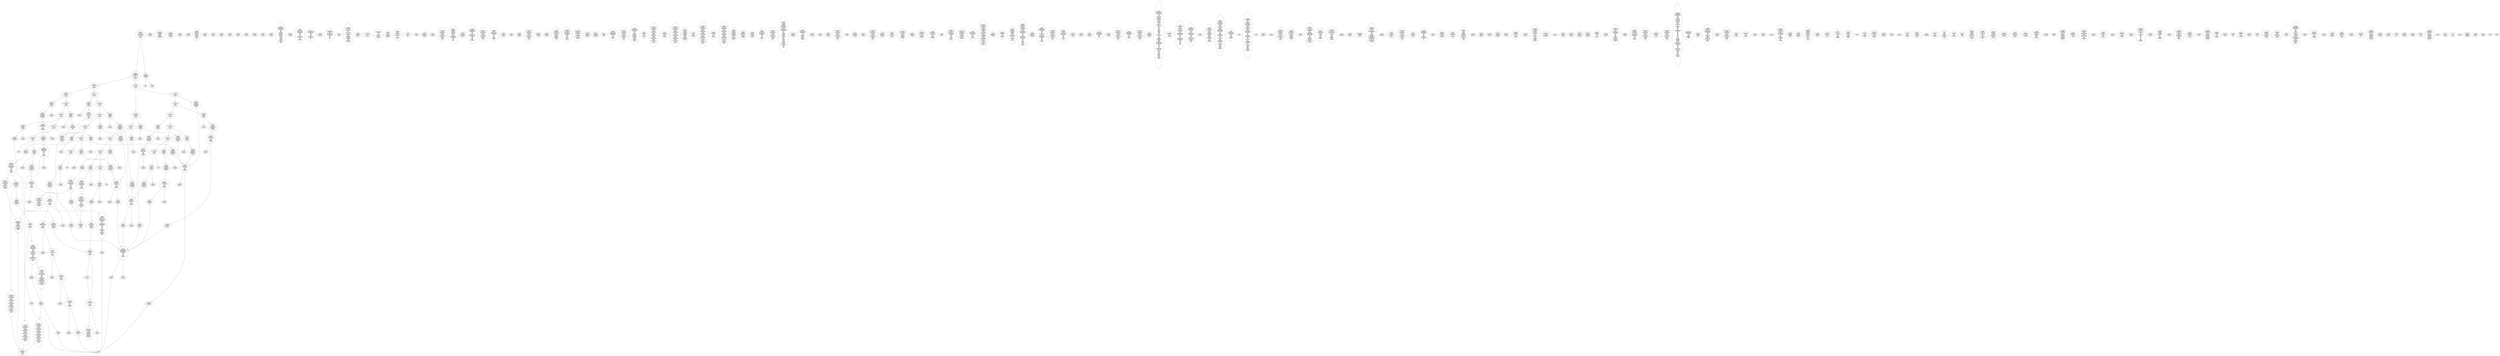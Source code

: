 /* Generated by GvGen v.1.0 (https://www.github.com/stricaud/gvgen) */

digraph G {
compound=true;
   node1 [label="[anywhere]"];
   node2 [label="# 0x0
PUSHX Data
PUSHX Data
MSTORE
PUSHX LogicData
CALLDATASIZE
LT
PUSHX Data
JUMPI
"];
   node3 [label="# 0xd
PUSHX Data
CALLDATALOAD
PUSHX BitData
SHR
PUSHX LogicData
GT
PUSHX Data
JUMPI
"];
   node4 [label="# 0x1e
PUSHX LogicData
GT
PUSHX Data
JUMPI
"];
   node5 [label="# 0x29
PUSHX LogicData
EQ
PUSHX Data
JUMPI
"];
   node6 [label="# 0x34
PUSHX LogicData
EQ
PUSHX Data
JUMPI
"];
   node7 [label="# 0x3f
PUSHX LogicData
EQ
PUSHX Data
JUMPI
"];
   node8 [label="# 0x4a
PUSHX LogicData
EQ
PUSHX Data
JUMPI
"];
   node9 [label="# 0x55
PUSHX LogicData
EQ
PUSHX Data
JUMPI
"];
   node10 [label="# 0x60
PUSHX LogicData
EQ
PUSHX Data
JUMPI
"];
   node11 [label="# 0x6b
STOP
"];
   node12 [label="# 0x6c
JUMPDEST
PUSHX LogicData
EQ
PUSHX Data
JUMPI
"];
   node13 [label="# 0x78
PUSHX LogicData
EQ
PUSHX Data
JUMPI
"];
   node14 [label="# 0x83
PUSHX LogicData
EQ
PUSHX Data
JUMPI
"];
   node15 [label="# 0x8e
PUSHX LogicData
EQ
PUSHX Data
JUMPI
"];
   node16 [label="# 0x99
PUSHX LogicData
EQ
PUSHX Data
JUMPI
"];
   node17 [label="# 0xa4
STOP
"];
   node18 [label="# 0xa5
JUMPDEST
PUSHX LogicData
GT
PUSHX Data
JUMPI
"];
   node19 [label="# 0xb1
PUSHX LogicData
EQ
PUSHX Data
JUMPI
"];
   node20 [label="# 0xbc
PUSHX LogicData
EQ
PUSHX Data
JUMPI
"];
   node21 [label="# 0xc7
PUSHX LogicData
EQ
PUSHX Data
JUMPI
"];
   node22 [label="# 0xd2
PUSHX LogicData
EQ
PUSHX Data
JUMPI
"];
   node23 [label="# 0xdd
PUSHX LogicData
EQ
PUSHX Data
JUMPI
"];
   node24 [label="# 0xe8
PUSHX LogicData
EQ
PUSHX Data
JUMPI
"];
   node25 [label="# 0xf3
STOP
"];
   node26 [label="# 0xf4
JUMPDEST
PUSHX LogicData
EQ
PUSHX Data
JUMPI
"];
   node27 [label="# 0x100
PUSHX LogicData
EQ
PUSHX Data
JUMPI
"];
   node28 [label="# 0x10b
PUSHX LogicData
EQ
PUSHX Data
JUMPI
"];
   node29 [label="# 0x116
PUSHX LogicData
EQ
PUSHX Data
JUMPI
"];
   node30 [label="# 0x121
PUSHX LogicData
EQ
PUSHX Data
JUMPI
"];
   node31 [label="# 0x12c
STOP
"];
   node32 [label="# 0x12d
JUMPDEST
CALLDATASIZE
PUSHX Data
JUMPI
"];
   node33 [label="# 0x133
STOP
"];
   node34 [label="# 0x134
JUMPDEST
STOP
"];
   node35 [label="# 0x136
JUMPDEST
CALLVALUE
ISZERO
PUSHX Data
JUMPI
"];
   node36 [label="# 0x13e
PUSHX Data
REVERT
"];
   node37 [label="# 0x142
JUMPDEST
PUSHX Data
PUSHX Data
CALLDATASIZE
PUSHX Data
PUSHX Data
JUMP
"];
   node38 [label="# 0x151
JUMPDEST
PUSHX Data
JUMP
"];
   node39 [label="# 0x156
JUMPDEST
PUSHX MemData
MLOAD
ISZERO
ISZERO
MSTORE
PUSHX ArithData
ADD
"];
   node40 [label="# 0x162
JUMPDEST
PUSHX MemData
MLOAD
SUB
RETURN
"];
   node41 [label="# 0x16b
JUMPDEST
CALLVALUE
ISZERO
PUSHX Data
JUMPI
"];
   node42 [label="# 0x173
PUSHX Data
REVERT
"];
   node43 [label="# 0x177
JUMPDEST
PUSHX Data
PUSHX StorData
SLOAD
JUMP
"];
   node44 [label="# 0x181
JUMPDEST
PUSHX MemData
MLOAD
MSTORE
PUSHX ArithData
ADD
PUSHX Data
JUMP
"];
   node45 [label="# 0x18f
JUMPDEST
CALLVALUE
ISZERO
PUSHX Data
JUMPI
"];
   node46 [label="# 0x197
PUSHX Data
REVERT
"];
   node47 [label="# 0x19b
JUMPDEST
PUSHX Data
PUSHX Data
JUMP
"];
   node48 [label="# 0x1a4
JUMPDEST
PUSHX MemData
MLOAD
PUSHX Data
PUSHX Data
JUMP
"];
   node49 [label="# 0x1b1
JUMPDEST
CALLVALUE
ISZERO
PUSHX Data
JUMPI
"];
   node50 [label="# 0x1b9
PUSHX Data
REVERT
"];
   node51 [label="# 0x1bd
JUMPDEST
PUSHX Data
PUSHX Data
CALLDATASIZE
PUSHX Data
PUSHX Data
JUMP
"];
   node52 [label="# 0x1cc
JUMPDEST
PUSHX Data
JUMP
"];
   node53 [label="# 0x1d1
JUMPDEST
PUSHX MemData
MLOAD
PUSHX ArithData
PUSHX BitData
PUSHX BitData
SHL
SUB
AND
MSTORE
PUSHX ArithData
ADD
PUSHX Data
JUMP
"];
   node54 [label="# 0x1e9
JUMPDEST
CALLVALUE
ISZERO
PUSHX Data
JUMPI
"];
   node55 [label="# 0x1f1
PUSHX Data
REVERT
"];
   node56 [label="# 0x1f5
JUMPDEST
PUSHX Data
PUSHX Data
CALLDATASIZE
PUSHX Data
PUSHX Data
JUMP
"];
   node57 [label="# 0x204
JUMPDEST
PUSHX Data
JUMP
"];
   node58 [label="# 0x209
JUMPDEST
CALLVALUE
ISZERO
PUSHX Data
JUMPI
"];
   node59 [label="# 0x211
PUSHX Data
REVERT
"];
   node60 [label="# 0x215
JUMPDEST
PUSHX StorData
SLOAD
PUSHX StorData
SLOAD
SUB
PUSHX Data
JUMP
"];
   node61 [label="# 0x222
JUMPDEST
CALLVALUE
ISZERO
PUSHX Data
JUMPI
"];
   node62 [label="# 0x22a
PUSHX Data
REVERT
"];
   node63 [label="# 0x22e
JUMPDEST
PUSHX Data
PUSHX Data
CALLDATASIZE
PUSHX Data
PUSHX Data
JUMP
"];
   node64 [label="# 0x23d
JUMPDEST
PUSHX Data
PUSHX Data
MSTORE
PUSHX Data
MSTORE
PUSHX Data
SHA3
SLOAD
JUMP
"];
   node65 [label="# 0x24f
JUMPDEST
CALLVALUE
ISZERO
PUSHX Data
JUMPI
"];
   node66 [label="# 0x257
PUSHX Data
REVERT
"];
   node67 [label="# 0x25b
JUMPDEST
PUSHX Data
PUSHX Data
CALLDATASIZE
PUSHX Data
PUSHX Data
JUMP
"];
   node68 [label="# 0x26a
JUMPDEST
PUSHX Data
JUMP
"];
   node69 [label="# 0x26f
JUMPDEST
CALLVALUE
ISZERO
PUSHX Data
JUMPI
"];
   node70 [label="# 0x277
PUSHX Data
REVERT
"];
   node71 [label="# 0x27b
JUMPDEST
PUSHX Data
PUSHX Data
JUMP
"];
   node72 [label="# 0x284
JUMPDEST
CALLVALUE
ISZERO
PUSHX Data
JUMPI
"];
   node73 [label="# 0x28c
PUSHX Data
REVERT
"];
   node74 [label="# 0x290
JUMPDEST
PUSHX Data
PUSHX Data
CALLDATASIZE
PUSHX Data
PUSHX Data
JUMP
"];
   node75 [label="# 0x29f
JUMPDEST
PUSHX Data
JUMP
"];
   node76 [label="# 0x2a4
JUMPDEST
CALLVALUE
ISZERO
PUSHX Data
JUMPI
"];
   node77 [label="# 0x2ac
PUSHX Data
REVERT
"];
   node78 [label="# 0x2b0
JUMPDEST
PUSHX Data
PUSHX Data
CALLDATASIZE
PUSHX Data
PUSHX Data
JUMP
"];
   node79 [label="# 0x2bf
JUMPDEST
PUSHX Data
JUMP
"];
   node80 [label="# 0x2c4
JUMPDEST
CALLVALUE
ISZERO
PUSHX Data
JUMPI
"];
   node81 [label="# 0x2cc
PUSHX Data
REVERT
"];
   node82 [label="# 0x2d0
JUMPDEST
PUSHX Data
PUSHX Data
CALLDATASIZE
PUSHX Data
PUSHX Data
JUMP
"];
   node83 [label="# 0x2df
JUMPDEST
PUSHX Data
JUMP
"];
   node84 [label="# 0x2e4
JUMPDEST
CALLVALUE
ISZERO
PUSHX Data
JUMPI
"];
   node85 [label="# 0x2ec
PUSHX Data
REVERT
"];
   node86 [label="# 0x2f0
JUMPDEST
PUSHX Data
PUSHX Data
CALLDATASIZE
PUSHX Data
PUSHX Data
JUMP
"];
   node87 [label="# 0x2ff
JUMPDEST
PUSHX Data
JUMP
"];
   node88 [label="# 0x304
JUMPDEST
CALLVALUE
ISZERO
PUSHX Data
JUMPI
"];
   node89 [label="# 0x30c
PUSHX Data
REVERT
"];
   node90 [label="# 0x310
JUMPDEST
PUSHX Data
PUSHX Data
JUMP
"];
   node91 [label="# 0x319
JUMPDEST
CALLVALUE
ISZERO
PUSHX Data
JUMPI
"];
   node92 [label="# 0x321
PUSHX Data
REVERT
"];
   node93 [label="# 0x325
JUMPDEST
PUSHX StorData
SLOAD
PUSHX ArithData
PUSHX BitData
PUSHX BitData
SHL
SUB
AND
PUSHX Data
JUMP
"];
   node94 [label="# 0x337
JUMPDEST
CALLVALUE
ISZERO
PUSHX Data
JUMPI
"];
   node95 [label="# 0x33f
PUSHX Data
REVERT
"];
   node96 [label="# 0x343
JUMPDEST
PUSHX Data
PUSHX Data
JUMP
"];
   node97 [label="# 0x34c
JUMPDEST
PUSHX Data
PUSHX Data
CALLDATASIZE
PUSHX Data
PUSHX Data
JUMP
"];
   node98 [label="# 0x35a
JUMPDEST
PUSHX Data
JUMP
"];
   node99 [label="# 0x35f
JUMPDEST
CALLVALUE
ISZERO
PUSHX Data
JUMPI
"];
   node100 [label="# 0x367
PUSHX Data
REVERT
"];
   node101 [label="# 0x36b
JUMPDEST
PUSHX Data
PUSHX Data
CALLDATASIZE
PUSHX Data
PUSHX Data
JUMP
"];
   node102 [label="# 0x37a
JUMPDEST
PUSHX Data
JUMP
"];
   node103 [label="# 0x37f
JUMPDEST
CALLVALUE
ISZERO
PUSHX Data
JUMPI
"];
   node104 [label="# 0x387
PUSHX Data
REVERT
"];
   node105 [label="# 0x38b
JUMPDEST
PUSHX Data
PUSHX Data
CALLDATASIZE
PUSHX Data
PUSHX Data
JUMP
"];
   node106 [label="# 0x39a
JUMPDEST
PUSHX Data
JUMP
"];
   node107 [label="# 0x39f
JUMPDEST
CALLVALUE
ISZERO
PUSHX Data
JUMPI
"];
   node108 [label="# 0x3a7
PUSHX Data
REVERT
"];
   node109 [label="# 0x3ab
JUMPDEST
PUSHX Data
PUSHX Data
CALLDATASIZE
PUSHX Data
PUSHX Data
JUMP
"];
   node110 [label="# 0x3ba
JUMPDEST
PUSHX Data
JUMP
"];
   node111 [label="# 0x3bf
JUMPDEST
CALLVALUE
ISZERO
PUSHX Data
JUMPI
"];
   node112 [label="# 0x3c7
PUSHX Data
REVERT
"];
   node113 [label="# 0x3cb
JUMPDEST
PUSHX Data
PUSHX Data
CALLDATASIZE
PUSHX Data
PUSHX Data
JUMP
"];
   node114 [label="# 0x3da
JUMPDEST
PUSHX ArithData
PUSHX BitData
PUSHX BitData
SHL
SUB
AND
PUSHX Data
MSTORE
PUSHX Data
PUSHX Data
MSTORE
PUSHX Data
SHA3
AND
MSTORE
MSTORE
SHA3
SLOAD
PUSHX BitData
AND
JUMP
"];
   node115 [label="# 0x408
JUMPDEST
CALLVALUE
ISZERO
PUSHX Data
JUMPI
"];
   node116 [label="# 0x410
PUSHX Data
REVERT
"];
   node117 [label="# 0x414
JUMPDEST
PUSHX Data
PUSHX Data
CALLDATASIZE
PUSHX Data
PUSHX Data
JUMP
"];
   node118 [label="# 0x423
JUMPDEST
PUSHX Data
JUMP
"];
   node119 [label="# 0x428
JUMPDEST
PUSHX Data
PUSHX ArithData
PUSHX BitData
PUSHX BitData
SHL
SUB
NOT
AND
PUSHX BitData
PUSHX BitData
SHL
EQ
PUSHX Data
JUMPI
"];
   node120 [label="# 0x444
PUSHX ArithData
PUSHX BitData
PUSHX BitData
SHL
SUB
NOT
AND
PUSHX BitData
PUSHX BitData
SHL
EQ
"];
   node121 [label="# 0x459
JUMPDEST
PUSHX Data
JUMPI
"];
   node122 [label="# 0x45f
PUSHX BitData
PUSHX BitData
SHL
PUSHX ArithData
PUSHX BitData
PUSHX BitData
SHL
SUB
NOT
AND
EQ
"];
   node123 [label="# 0x474
JUMPDEST
JUMP
"];
   node124 [label="# 0x47a
JUMPDEST
PUSHX Data
PUSHX StorData
SLOAD
PUSHX Data
PUSHX Data
JUMP
"];
   node125 [label="# 0x489
JUMPDEST
PUSHX ArithData
ADD
PUSHX ArithData
DIV
MUL
PUSHX ArithData
ADD
PUSHX MemData
MLOAD
ADD
PUSHX Data
MSTORE
MSTORE
PUSHX ArithData
ADD
SLOAD
PUSHX Data
PUSHX Data
JUMP
"];
   node126 [label="# 0x4b5
JUMPDEST
ISZERO
PUSHX Data
JUMPI
"];
   node127 [label="# 0x4bc
PUSHX LogicData
LT
PUSHX Data
JUMPI
"];
   node128 [label="# 0x4c4
PUSHX ArithData
SLOAD
DIV
MUL
MSTORE
PUSHX ArithData
ADD
PUSHX Data
JUMP
"];
   node129 [label="# 0x4d7
JUMPDEST
ADD
PUSHX Data
MSTORE
PUSHX Data
PUSHX Data
SHA3
"];
   node130 [label="# 0x4e5
JUMPDEST
SLOAD
MSTORE
PUSHX ArithData
ADD
PUSHX ArithData
ADD
GT
PUSHX Data
JUMPI
"];
   node131 [label="# 0x4f9
SUB
PUSHX BitData
AND
ADD
"];
   node132 [label="# 0x502
JUMPDEST
JUMP
"];
   node133 [label="# 0x50c
JUMPDEST
PUSHX Data
PUSHX Data
PUSHX Data
JUMP
"];
   node134 [label="# 0x517
JUMPDEST
PUSHX Data
JUMPI
"];
   node135 [label="# 0x51c
PUSHX MemData
MLOAD
PUSHX BitData
PUSHX BitData
SHL
MSTORE
PUSHX ArithData
ADD
PUSHX MemData
MLOAD
SUB
REVERT
"];
   node136 [label="# 0x534
JUMPDEST
PUSHX Data
MSTORE
PUSHX Data
PUSHX Data
MSTORE
PUSHX Data
SHA3
SLOAD
PUSHX ArithData
PUSHX BitData
PUSHX BitData
SHL
SUB
AND
JUMP
"];
   node137 [label="# 0x550
JUMPDEST
PUSHX Data
PUSHX Data
PUSHX Data
JUMP
"];
   node138 [label="# 0x55b
JUMPDEST
PUSHX ArithData
PUSHX BitData
PUSHX BitData
SHL
SUB
AND
PUSHX ArithData
PUSHX BitData
PUSHX BitData
SHL
SUB
AND
SUB
PUSHX Data
JUMPI
"];
   node139 [label="# 0x577
PUSHX MemData
MLOAD
PUSHX BitData
PUSHX BitData
SHL
MSTORE
PUSHX ArithData
ADD
PUSHX MemData
MLOAD
SUB
REVERT
"];
   node140 [label="# 0x58f
JUMPDEST
CALLER
PUSHX ArithData
PUSHX BitData
PUSHX BitData
SHL
SUB
AND
EQ
ISZERO
PUSHX Data
JUMPI
"];
   node141 [label="# 0x5a3
PUSHX Data
CALLER
PUSHX Data
JUMP
"];
   node142 [label="# 0x5ad
JUMPDEST
ISZERO
"];
   node143 [label="# 0x5af
JUMPDEST
ISZERO
PUSHX Data
JUMPI
"];
   node144 [label="# 0x5b5
PUSHX MemData
MLOAD
PUSHX BitData
PUSHX BitData
SHL
MSTORE
PUSHX ArithData
ADD
PUSHX MemData
MLOAD
SUB
REVERT
"];
   node145 [label="# 0x5cd
JUMPDEST
PUSHX Data
PUSHX Data
JUMP
"];
   node146 [label="# 0x5d8
JUMPDEST
JUMP
"];
   node147 [label="# 0x5dd
JUMPDEST
PUSHX Data
PUSHX Data
JUMP
"];
   node148 [label="# 0x5e8
JUMPDEST
PUSHX StorData
SLOAD
PUSHX ArithData
PUSHX BitData
PUSHX BitData
SHL
SUB
AND
CALLER
EQ
PUSHX Data
JUMPI
"];
   node149 [label="# 0x5fb
PUSHX MemData
MLOAD
PUSHX BitData
PUSHX BitData
SHL
MSTORE
PUSHX ArithData
ADD
PUSHX Data
PUSHX Data
JUMP
"];
   node150 [label="# 0x612
JUMPDEST
PUSHX MemData
MLOAD
SUB
REVERT
"];
   node151 [label="# 0x61b
JUMPDEST
PUSHX LogicData
SELFBALANCE
GT
PUSHX Data
JUMPI
"];
   node152 [label="# 0x624
PUSHX MemData
MLOAD
PUSHX BitData
PUSHX BitData
SHL
MSTORE
PUSHX Data
PUSHX ArithData
ADD
MSTORE
PUSHX Data
PUSHX ArithData
ADD
MSTORE
PUSHX BitData
PUSHX BitData
SHL
PUSHX ArithData
ADD
MSTORE
PUSHX ArithData
ADD
PUSHX Data
JUMP
"];
   node153 [label="# 0x664
JUMPDEST
PUSHX Data
CALLER
SELFBALANCE
PUSHX Data
JUMP
"];
   node154 [label="# 0x66e
JUMPDEST
JUMP
"];
   node155 [label="# 0x670
JUMPDEST
PUSHX Data
PUSHX MemData
MLOAD
PUSHX ArithData
ADD
PUSHX Data
MSTORE
PUSHX Data
MSTORE
PUSHX Data
JUMP
"];
   node156 [label="# 0x68b
JUMPDEST
PUSHX StorData
SLOAD
PUSHX ArithData
PUSHX BitData
PUSHX BitData
SHL
SUB
AND
CALLER
EQ
PUSHX Data
JUMPI
"];
   node157 [label="# 0x69e
PUSHX MemData
MLOAD
PUSHX BitData
PUSHX BitData
SHL
MSTORE
PUSHX ArithData
ADD
PUSHX Data
PUSHX Data
JUMP
"];
   node158 [label="# 0x6b5
JUMPDEST
PUSHX Data
PUSHX Data
PUSHX Data
JUMP
"];
   node159 [label="# 0x6c1
JUMPDEST
PUSHX Data
PUSHX Data
PUSHX Data
JUMP
"];
   node160 [label="# 0x6cc
JUMPDEST
MLOAD
JUMP
"];
   node161 [label="# 0x6d3
JUMPDEST
PUSHX Data
PUSHX ArithData
PUSHX BitData
PUSHX BitData
SHL
SUB
AND
PUSHX Data
JUMPI
"];
   node162 [label="# 0x6e4
PUSHX MemData
MLOAD
PUSHX BitData
PUSHX BitData
SHL
MSTORE
PUSHX ArithData
ADD
PUSHX MemData
MLOAD
SUB
REVERT
"];
   node163 [label="# 0x6fc
JUMPDEST
PUSHX ArithData
PUSHX BitData
PUSHX BitData
SHL
SUB
AND
PUSHX Data
MSTORE
PUSHX Data
PUSHX Data
MSTORE
PUSHX Data
SHA3
SLOAD
PUSHX BitData
AND
JUMP
"];
   node164 [label="# 0x722
JUMPDEST
PUSHX StorData
SLOAD
PUSHX ArithData
PUSHX BitData
PUSHX BitData
SHL
SUB
AND
CALLER
EQ
PUSHX Data
JUMPI
"];
   node165 [label="# 0x735
PUSHX MemData
MLOAD
PUSHX BitData
PUSHX BitData
SHL
MSTORE
PUSHX ArithData
ADD
PUSHX Data
PUSHX Data
JUMP
"];
   node166 [label="# 0x74c
JUMPDEST
PUSHX Data
PUSHX Data
PUSHX Data
JUMP
"];
   node167 [label="# 0x756
JUMPDEST
PUSHX Data
PUSHX StorData
SLOAD
PUSHX Data
PUSHX Data
JUMP
"];
   node168 [label="# 0x765
JUMPDEST
ORIGIN
CALLER
EQ
PUSHX Data
JUMPI
"];
   node169 [label="# 0x76d
PUSHX MemData
MLOAD
PUSHX BitData
PUSHX BitData
SHL
MSTORE
PUSHX Data
PUSHX ArithData
ADD
MSTORE
PUSHX Data
PUSHX ArithData
ADD
MSTORE
PUSHX Data
PUSHX ArithData
ADD
MSTORE
PUSHX ArithData
ADD
PUSHX Data
JUMP
"];
   node170 [label="# 0x7b4
JUMPDEST
PUSHX LogicData
GT
ISZERO
PUSHX Data
JUMPI
"];
   node171 [label="# 0x7be
PUSHX MemData
MLOAD
PUSHX BitData
PUSHX BitData
SHL
MSTORE
PUSHX Data
PUSHX ArithData
ADD
MSTORE
PUSHX Data
PUSHX ArithData
ADD
MSTORE
PUSHX Data
PUSHX ArithData
ADD
MSTORE
PUSHX ArithData
ADD
PUSHX Data
JUMP
"];
   node172 [label="# 0x805
JUMPDEST
CALLER
PUSHX Data
MSTORE
PUSHX Data
PUSHX Data
MSTORE
PUSHX Data
SHA3
SLOAD
PUSHX Data
PUSHX Data
PUSHX Data
JUMP
"];
   node173 [label="# 0x823
JUMPDEST
GT
ISZERO
PUSHX Data
JUMPI
"];
   node174 [label="# 0x82a
PUSHX MemData
MLOAD
PUSHX BitData
PUSHX BitData
SHL
MSTORE
PUSHX Data
PUSHX ArithData
ADD
MSTORE
PUSHX Data
PUSHX ArithData
ADD
MSTORE
PUSHX BitData
PUSHX BitData
SHL
PUSHX ArithData
ADD
MSTORE
PUSHX ArithData
ADD
PUSHX Data
JUMP
"];
   node175 [label="# 0x86a
JUMPDEST
PUSHX StorData
SLOAD
GT
ISZERO
PUSHX Data
JUMPI
"];
   node176 [label="# 0x875
PUSHX MemData
MLOAD
PUSHX BitData
PUSHX BitData
SHL
MSTORE
PUSHX Data
PUSHX ArithData
ADD
MSTORE
PUSHX Data
PUSHX ArithData
ADD
MSTORE
PUSHX BitData
PUSHX BitData
SHL
PUSHX ArithData
ADD
MSTORE
PUSHX ArithData
ADD
PUSHX Data
JUMP
"];
   node177 [label="# 0x8b5
JUMPDEST
CALLER
PUSHX Data
MSTORE
PUSHX Data
PUSHX Data
MSTORE
PUSHX Data
SHA3
SLOAD
PUSHX Data
PUSHX Data
JUMP
"];
   node178 [label="# 0x8d4
JUMPDEST
SSTORE
PUSHX StorData
PUSHX Data
SLOAD
PUSHX Data
PUSHX Data
JUMP
"];
   node179 [label="# 0x8ed
JUMPDEST
SSTORE
PUSHX Data
CALLER
PUSHX Data
JUMP
"];
   node180 [label="# 0x8fd
JUMPDEST
JUMP
"];
   node181 [label="# 0x900
JUMPDEST
CALLER
PUSHX ArithData
PUSHX BitData
PUSHX BitData
SHL
SUB
AND
SUB
PUSHX Data
JUMPI
"];
   node182 [label="# 0x911
PUSHX MemData
MLOAD
PUSHX BitData
PUSHX BitData
SHL
MSTORE
PUSHX ArithData
ADD
PUSHX MemData
MLOAD
SUB
REVERT
"];
   node183 [label="# 0x929
JUMPDEST
CALLER
PUSHX Data
MSTORE
PUSHX Data
PUSHX ArithData
MSTORE
PUSHX MemData
SHA3
PUSHX ArithData
PUSHX BitData
PUSHX BitData
SHL
SUB
AND
MSTORE
MSTORE
SHA3
SLOAD
PUSHX BitData
NOT
AND
ISZERO
ISZERO
OR
SSTORE
MLOAD
MSTORE
PUSHX Data
ADD
PUSHX MemData
MLOAD
SUB
LOGX
JUMP
"];
   node184 [label="# 0x995
JUMPDEST
PUSHX Data
PUSHX Data
JUMP
"];
   node185 [label="# 0x9a0
JUMPDEST
PUSHX ArithData
PUSHX BitData
PUSHX BitData
SHL
SUB
AND
EXTCODESIZE
ISZERO
ISZERO
ISZERO
PUSHX Data
JUMPI
"];
   node186 [label="# 0x9b4
PUSHX Data
PUSHX Data
JUMP
"];
   node187 [label="# 0x9c0
JUMPDEST
ISZERO
"];
   node188 [label="# 0x9c2
JUMPDEST
ISZERO
PUSHX Data
JUMPI
"];
   node189 [label="# 0x9c8
PUSHX MemData
MLOAD
PUSHX BitData
PUSHX BitData
SHL
MSTORE
PUSHX ArithData
ADD
PUSHX MemData
MLOAD
SUB
REVERT
"];
   node190 [label="# 0x9e0
JUMPDEST
JUMP
"];
   node191 [label="# 0x9e6
JUMPDEST
PUSHX Data
PUSHX Data
PUSHX Data
JUMP
"];
   node192 [label="# 0x9f1
JUMPDEST
PUSHX Data
JUMPI
"];
   node193 [label="# 0x9f6
PUSHX MemData
MLOAD
PUSHX BitData
PUSHX BitData
SHL
MSTORE
PUSHX ArithData
ADD
PUSHX MemData
MLOAD
SUB
REVERT
"];
   node194 [label="# 0xa0e
JUMPDEST
PUSHX Data
PUSHX Data
PUSHX Data
JUMP
"];
   node195 [label="# 0xa18
JUMPDEST
MLOAD
PUSHX ArithData
SUB
PUSHX Data
JUMPI
"];
   node196 [label="# 0xa24
PUSHX MemData
MLOAD
PUSHX ArithData
ADD
PUSHX Data
MSTORE
PUSHX Data
MSTORE
PUSHX Data
JUMP
"];
   node197 [label="# 0xa38
JUMPDEST
PUSHX Data
PUSHX Data
JUMP
"];
   node198 [label="# 0xa42
JUMPDEST
PUSHX MemData
MLOAD
PUSHX ArithData
ADD
PUSHX Data
PUSHX Data
JUMP
"];
   node199 [label="# 0xa53
JUMPDEST
PUSHX MemData
MLOAD
PUSHX ArithData
SUB
SUB
MSTORE
PUSHX Data
MSTORE
"];
   node200 [label="# 0xa63
JUMPDEST
JUMP
"];
   node201 [label="# 0xa6a
JUMPDEST
PUSHX StorData
SLOAD
PUSHX ArithData
PUSHX BitData
PUSHX BitData
SHL
SUB
AND
CALLER
EQ
PUSHX Data
JUMPI
"];
   node202 [label="# 0xa7d
PUSHX MemData
MLOAD
PUSHX BitData
PUSHX BitData
SHL
MSTORE
PUSHX ArithData
ADD
PUSHX Data
PUSHX Data
JUMP
"];
   node203 [label="# 0xa94
JUMPDEST
PUSHX ArithData
PUSHX BitData
PUSHX BitData
SHL
SUB
AND
PUSHX Data
JUMPI
"];
   node204 [label="# 0xaa3
PUSHX MemData
MLOAD
PUSHX BitData
PUSHX BitData
SHL
MSTORE
PUSHX Data
PUSHX ArithData
ADD
MSTORE
PUSHX Data
PUSHX ArithData
ADD
MSTORE
PUSHX Data
PUSHX ArithData
ADD
MSTORE
PUSHX BitData
PUSHX BitData
SHL
PUSHX ArithData
ADD
MSTORE
PUSHX ArithData
ADD
PUSHX Data
JUMP
"];
   node205 [label="# 0xaf9
JUMPDEST
PUSHX Data
PUSHX Data
JUMP
"];
   node206 [label="# 0xb02
JUMPDEST
PUSHX StorData
SLOAD
LT
ISZERO
PUSHX Data
JUMPI
"];
   node207 [label="# 0xb0f
PUSHX Data
MSTORE
PUSHX Data
PUSHX Data
MSTORE
PUSHX Data
SHA3
SLOAD
PUSHX BitData
PUSHX BitData
SHL
DIV
PUSHX BitData
AND
ISZERO
JUMP
"];
   node208 [label="# 0xb2d
JUMPDEST
PUSHX Data
MSTORE
PUSHX Data
PUSHX Data
MSTORE
PUSHX MemData
SHA3
SLOAD
PUSHX ArithData
PUSHX BitData
PUSHX BitData
SHL
SUB
NOT
AND
PUSHX ArithData
PUSHX BitData
PUSHX BitData
SHL
SUB
AND
OR
SSTORE
MLOAD
AND
PUSHX Data
LOGX
JUMP
"];
   node209 [label="# 0xb89
JUMPDEST
PUSHX Data
PUSHX Data
PUSHX Data
JUMP
"];
   node210 [label="# 0xb94
JUMPDEST
PUSHX ArithData
PUSHX BitData
PUSHX BitData
SHL
SUB
AND
PUSHX ArithData
ADD
MLOAD
PUSHX ArithData
PUSHX BitData
PUSHX BitData
SHL
SUB
AND
EQ
PUSHX Data
JUMPI
"];
   node211 [label="# 0xbb4
PUSHX MemData
MLOAD
PUSHX BitData
PUSHX BitData
SHL
MSTORE
PUSHX ArithData
ADD
PUSHX MemData
MLOAD
SUB
REVERT
"];
   node212 [label="# 0xbcb
JUMPDEST
PUSHX Data
CALLER
PUSHX ArithData
PUSHX BitData
PUSHX BitData
SHL
SUB
AND
EQ
PUSHX Data
JUMPI
"];
   node213 [label="# 0xbdf
PUSHX Data
CALLER
PUSHX Data
JUMP
"];
   node214 [label="# 0xbe9
JUMPDEST
PUSHX Data
JUMPI
"];
   node215 [label="# 0xbef
CALLER
PUSHX Data
PUSHX Data
JUMP
"];
   node216 [label="# 0xbf9
JUMPDEST
PUSHX ArithData
PUSHX BitData
PUSHX BitData
SHL
SUB
AND
EQ
"];
   node217 [label="# 0xc04
JUMPDEST
PUSHX Data
JUMPI
"];
   node218 [label="# 0xc0c
PUSHX MemData
MLOAD
PUSHX BitData
PUSHX BitData
SHL
MSTORE
PUSHX ArithData
ADD
PUSHX MemData
MLOAD
SUB
REVERT
"];
   node219 [label="# 0xc24
JUMPDEST
PUSHX ArithData
PUSHX BitData
PUSHX BitData
SHL
SUB
AND
PUSHX Data
JUMPI
"];
   node220 [label="# 0xc33
PUSHX MemData
MLOAD
PUSHX BitData
PUSHX BitData
SHL
MSTORE
PUSHX ArithData
ADD
PUSHX MemData
MLOAD
SUB
REVERT
"];
   node221 [label="# 0xc4b
JUMPDEST
PUSHX Data
PUSHX Data
PUSHX Data
JUMP
"];
   node222 [label="# 0xc57
JUMPDEST
PUSHX ArithData
PUSHX BitData
PUSHX BitData
SHL
SUB
AND
PUSHX Data
MSTORE
PUSHX Data
PUSHX Data
MSTORE
PUSHX Data
SHA3
SLOAD
PUSHX BitData
NOT
AND
PUSHX BitData
AND
PUSHX BitData
NOT
ADD
AND
OR
SSTORE
AND
MSTORE
SHA3
SLOAD
AND
AND
PUSHX ArithData
ADD
AND
OR
SSTORE
MSTORE
PUSHX Data
MSTORE
SHA3
SLOAD
PUSHX ArithData
PUSHX BitData
PUSHX BitData
SHL
SUB
NOT
AND
OR
PUSHX BitData
PUSHX BitData
SHL
TIMESTAMP
AND
MUL
OR
SSTORE
ADD
MSTORE
SHA3
SLOAD
AND
PUSHX Data
JUMPI
"];
   node223 [label="# 0xcf3
PUSHX StorData
SLOAD
EQ
PUSHX Data
JUMPI
"];
   node224 [label="# 0xcfc
SLOAD
PUSHX ArithData
ADD
MLOAD
PUSHX BitData
AND
PUSHX BitData
PUSHX BitData
SHL
MUL
PUSHX ArithData
PUSHX BitData
PUSHX BitData
SHL
SUB
NOT
AND
PUSHX ArithData
PUSHX BitData
PUSHX BitData
SHL
SUB
AND
OR
OR
SSTORE
"];
   node225 [label="# 0xd2d
JUMPDEST
PUSHX ArithData
PUSHX BitData
PUSHX BitData
SHL
SUB
AND
PUSHX ArithData
PUSHX BitData
PUSHX BitData
SHL
SUB
AND
PUSHX Data
PUSHX MemData
MLOAD
PUSHX MemData
MLOAD
SUB
LOGX
"];
   node226 [label="# 0xd72
JUMPDEST
JUMP
"];
   node227 [label="# 0xd79
JUMPDEST
SELFBALANCE
LT
ISZERO
PUSHX Data
JUMPI
"];
   node228 [label="# 0xd82
PUSHX MemData
MLOAD
PUSHX BitData
PUSHX BitData
SHL
MSTORE
PUSHX Data
PUSHX ArithData
ADD
MSTORE
PUSHX Data
PUSHX ArithData
ADD
MSTORE
PUSHX Data
PUSHX ArithData
ADD
MSTORE
PUSHX ArithData
ADD
PUSHX Data
JUMP
"];
   node229 [label="# 0xdc9
JUMPDEST
PUSHX Data
PUSHX ArithData
PUSHX BitData
PUSHX BitData
SHL
SUB
AND
PUSHX MemData
MLOAD
PUSHX Data
PUSHX MemData
MLOAD
SUB
GAS
CALL
RETURNDATASIZE
PUSHX LogicData
EQ
PUSHX Data
JUMPI
"];
   node230 [label="# 0xdf5
PUSHX MemData
MLOAD
PUSHX BitData
NOT
PUSHX ArithData
RETURNDATASIZE
ADD
AND
ADD
PUSHX Data
MSTORE
RETURNDATASIZE
MSTORE
RETURNDATASIZE
PUSHX Data
PUSHX ArithData
ADD
RETURNDATACOPY
PUSHX Data
JUMP
"];
   node231 [label="# 0xe16
JUMPDEST
PUSHX Data
"];
   node232 [label="# 0xe1b
JUMPDEST
PUSHX Data
JUMPI
"];
   node233 [label="# 0xe25
PUSHX MemData
MLOAD
PUSHX BitData
PUSHX BitData
SHL
MSTORE
PUSHX Data
PUSHX ArithData
ADD
MSTORE
PUSHX Data
PUSHX ArithData
ADD
MSTORE
PUSHX Data
PUSHX ArithData
ADD
MSTORE
PUSHX Data
PUSHX ArithData
ADD
MSTORE
PUSHX ArithData
ADD
PUSHX Data
JUMP
"];
   node234 [label="# 0xe92
JUMPDEST
PUSHX Data
MLOAD
PUSHX ArithData
ADD
MSTORE
PUSHX Data
MSTORE
PUSHX ArithData
ADD
MSTORE
ADD
MSTORE
PUSHX StorData
SLOAD
LT
ISZERO
PUSHX Data
JUMPI
"];
   node235 [label="# 0xebb
PUSHX Data
MSTORE
PUSHX Data
PUSHX ArithData
MSTORE
PUSHX Data
SHA3
MLOAD
PUSHX ArithData
ADD
MSTORE
SLOAD
PUSHX ArithData
PUSHX BitData
PUSHX BitData
SHL
SUB
AND
MSTORE
PUSHX BitData
PUSHX BitData
SHL
DIV
PUSHX BitData
AND
ADD
MSTORE
PUSHX BitData
PUSHX BitData
SHL
DIV
PUSHX BitData
AND
ISZERO
ISZERO
ADD
MSTORE
PUSHX Data
JUMPI
"];
   node236 [label="# 0xf13
MLOAD
PUSHX ArithData
PUSHX BitData
PUSHX BitData
SHL
SUB
AND
ISZERO
PUSHX Data
JUMPI
"];
   node237 [label="# 0xf23
JUMP
"];
   node238 [label="# 0xf29
JUMPDEST
PUSHX BitData
NOT
ADD
PUSHX Data
MSTORE
PUSHX Data
PUSHX ArithData
MSTORE
PUSHX Data
SHA3
MLOAD
PUSHX ArithData
ADD
MSTORE
SLOAD
PUSHX ArithData
PUSHX BitData
PUSHX BitData
SHL
SUB
AND
MSTORE
PUSHX BitData
PUSHX BitData
SHL
DIV
PUSHX BitData
AND
ADD
MSTORE
PUSHX BitData
PUSHX BitData
SHL
DIV
PUSHX BitData
AND
ISZERO
ISZERO
ADD
MSTORE
ISZERO
PUSHX Data
JUMPI
"];
   node239 [label="# 0xf88
JUMP
"];
   node240 [label="# 0xf8e
JUMPDEST
PUSHX Data
JUMP
"];
   node241 [label="# 0xf93
JUMPDEST
"];
   node242 [label="# 0xf95
JUMPDEST
PUSHX MemData
MLOAD
PUSHX BitData
PUSHX BitData
SHL
MSTORE
PUSHX ArithData
ADD
PUSHX MemData
MLOAD
SUB
REVERT
"];
   node243 [label="# 0xfae
JUMPDEST
PUSHX StorData
SLOAD
PUSHX ArithData
PUSHX BitData
PUSHX BitData
SHL
SUB
AND
PUSHX ArithData
PUSHX BitData
PUSHX BitData
SHL
SUB
NOT
AND
OR
SSTORE
PUSHX MemData
MLOAD
AND
PUSHX Data
PUSHX Data
LOGX
JUMP
"];
   node244 [label="# 0x1000
JUMPDEST
PUSHX Data
PUSHX MemData
MLOAD
PUSHX ArithData
ADD
PUSHX Data
MSTORE
PUSHX Data
MSTORE
PUSHX Data
JUMP
"];
   node245 [label="# 0x101a
JUMPDEST
JUMP
"];
   node246 [label="# 0x101e
JUMPDEST
PUSHX MemData
MLOAD
PUSHX BitData
PUSHX BitData
SHL
MSTORE
PUSHX Data
PUSHX ArithData
PUSHX BitData
PUSHX BitData
SHL
SUB
AND
PUSHX Data
PUSHX Data
CALLER
PUSHX ArithData
ADD
PUSHX Data
JUMP
"];
   node247 [label="# 0x1053
JUMPDEST
PUSHX Data
PUSHX MemData
MLOAD
SUB
PUSHX Data
GAS
CALL
ISZERO
PUSHX Data
JUMPI
"];
   node248 [label="# 0x106c
PUSHX MemData
MLOAD
PUSHX ArithData
RETURNDATASIZE
ADD
PUSHX BitData
NOT
AND
ADD
MSTORE
PUSHX Data
ADD
PUSHX Data
JUMP
"];
   node249 [label="# 0x108b
JUMPDEST
PUSHX Data
"];
   node250 [label="# 0x108e
JUMPDEST
PUSHX Data
JUMPI
"];
   node251 [label="# 0x1093
RETURNDATASIZE
ISZERO
PUSHX Data
JUMPI
"];
   node252 [label="# 0x109b
PUSHX MemData
MLOAD
PUSHX BitData
NOT
PUSHX ArithData
RETURNDATASIZE
ADD
AND
ADD
PUSHX Data
MSTORE
RETURNDATASIZE
MSTORE
RETURNDATASIZE
PUSHX Data
PUSHX ArithData
ADD
RETURNDATACOPY
PUSHX Data
JUMP
"];
   node253 [label="# 0x10bc
JUMPDEST
PUSHX Data
"];
   node254 [label="# 0x10c1
JUMPDEST
MLOAD
PUSHX ArithData
SUB
PUSHX Data
JUMPI
"];
   node255 [label="# 0x10cc
PUSHX MemData
MLOAD
PUSHX BitData
PUSHX BitData
SHL
MSTORE
PUSHX ArithData
ADD
PUSHX MemData
MLOAD
SUB
REVERT
"];
   node256 [label="# 0x10e4
JUMPDEST
MLOAD
PUSHX ArithData
ADD
REVERT
"];
   node257 [label="# 0x10ec
JUMPDEST
PUSHX ArithData
PUSHX BitData
PUSHX BitData
SHL
SUB
NOT
AND
PUSHX BitData
PUSHX BitData
SHL
EQ
"];
   node258 [label="# 0x1102
JUMPDEST
JUMP
"];
   node259 [label="# 0x110a
JUMPDEST
PUSHX Data
PUSHX StorData
SLOAD
PUSHX Data
PUSHX Data
JUMP
"];
   node260 [label="# 0x1119
JUMPDEST
PUSHX Data
PUSHX ArithData
SUB
PUSHX Data
JUMPI
"];
   node261 [label="# 0x1124
PUSHX Data
MLOAD
ADD
MSTORE
PUSHX Data
MSTORE
PUSHX BitData
PUSHX BitData
SHL
PUSHX ArithData
ADD
MSTORE
JUMP
"];
   node262 [label="# 0x1140
JUMPDEST
PUSHX Data
"];
   node263 [label="# 0x1144
JUMPDEST
ISZERO
PUSHX Data
JUMPI
"];
   node264 [label="# 0x114b
PUSHX Data
PUSHX Data
JUMP
"];
   node265 [label="# 0x1154
JUMPDEST
PUSHX Data
PUSHX Data
PUSHX Data
JUMP
"];
   node266 [label="# 0x1163
JUMPDEST
PUSHX Data
JUMP
"];
   node267 [label="# 0x116a
JUMPDEST
PUSHX Data
PUSHX LogicData
GT
ISZERO
PUSHX Data
JUMPI
"];
   node268 [label="# 0x117e
PUSHX Data
PUSHX Data
JUMP
"];
   node269 [label="# 0x1185
JUMPDEST
PUSHX MemData
MLOAD
MSTORE
PUSHX ArithData
ADD
PUSHX BitData
NOT
AND
PUSHX ArithData
ADD
ADD
PUSHX Data
MSTORE
ISZERO
PUSHX Data
JUMPI
"];
   node270 [label="# 0x11a3
PUSHX ArithData
ADD
CALLDATASIZE
CALLDATACOPY
ADD
"];
   node271 [label="# 0x11af
JUMPDEST
"];
   node272 [label="# 0x11b3
JUMPDEST
ISZERO
PUSHX Data
JUMPI
"];
   node273 [label="# 0x11ba
PUSHX Data
PUSHX Data
PUSHX Data
JUMP
"];
   node274 [label="# 0x11c4
JUMPDEST
PUSHX Data
PUSHX Data
PUSHX Data
JUMP
"];
   node275 [label="# 0x11d1
JUMPDEST
PUSHX Data
PUSHX Data
PUSHX Data
JUMP
"];
   node276 [label="# 0x11dc
JUMPDEST
PUSHX BitData
SHL
MLOAD
LT
PUSHX Data
JUMPI
"];
   node277 [label="# 0x11ea
PUSHX Data
PUSHX Data
JUMP
"];
   node278 [label="# 0x11f1
JUMPDEST
PUSHX ArithData
ADD
ADD
PUSHX ArithData
PUSHX BitData
PUSHX BitData
SHL
SUB
NOT
AND
PUSHX BitData
BYTE
MSTORE8
PUSHX Data
PUSHX Data
PUSHX Data
JUMP
"];
   node279 [label="# 0x1213
JUMPDEST
PUSHX Data
JUMP
"];
   node280 [label="# 0x121a
JUMPDEST
PUSHX Data
PUSHX Data
PUSHX StorData
SLOAD
PUSHX ArithData
PUSHX BitData
PUSHX BitData
SHL
SUB
AND
PUSHX Data
JUMPI
"];
   node281 [label="# 0x1234
PUSHX MemData
MLOAD
PUSHX BitData
PUSHX BitData
SHL
MSTORE
PUSHX ArithData
ADD
PUSHX MemData
MLOAD
SUB
REVERT
"];
   node282 [label="# 0x124b
JUMPDEST
PUSHX ArithData
SUB
PUSHX Data
JUMPI
"];
   node283 [label="# 0x1254
PUSHX MemData
MLOAD
PUSHX BitData
PUSHX BitData
SHL
MSTORE
PUSHX ArithData
ADD
PUSHX MemData
MLOAD
SUB
REVERT
"];
   node284 [label="# 0x126c
JUMPDEST
PUSHX ArithData
PUSHX BitData
PUSHX BitData
SHL
SUB
AND
PUSHX Data
MSTORE
PUSHX Data
PUSHX Data
MSTORE
PUSHX Data
SHA3
SLOAD
PUSHX BitData
NOT
AND
PUSHX BitData
AND
ADD
AND
OR
PUSHX ArithData
PUSHX BitData
NOT
AND
OR
DIV
AND
ADD
AND
MUL
OR
SSTORE
MSTORE
PUSHX Data
MSTORE
SHA3
SLOAD
PUSHX ArithData
PUSHX BitData
PUSHX BitData
SHL
SUB
NOT
AND
OR
PUSHX BitData
PUSHX BitData
SHL
TIMESTAMP
AND
MUL
OR
SSTORE
ADD
ISZERO
PUSHX Data
JUMPI
"];
   node285 [label="# 0x1310
PUSHX ArithData
PUSHX BitData
PUSHX BitData
SHL
SUB
AND
EXTCODESIZE
ISZERO
ISZERO
"];
   node286 [label="# 0x131e
JUMPDEST
ISZERO
PUSHX Data
JUMPI
"];
   node287 [label="# 0x1324
JUMPDEST
PUSHX MemData
MLOAD
PUSHX ArithData
PUSHX BitData
PUSHX BitData
SHL
SUB
AND
PUSHX Data
PUSHX Data
LOGX
PUSHX Data
PUSHX Data
PUSHX ArithData
ADD
PUSHX Data
JUMP
"];
   node288 [label="# 0x136f
JUMPDEST
PUSHX Data
JUMPI
"];
   node289 [label="# 0x1374
PUSHX MemData
MLOAD
PUSHX BitData
PUSHX BitData
SHL
MSTORE
PUSHX ArithData
ADD
PUSHX MemData
MLOAD
SUB
REVERT
"];
   node290 [label="# 0x138c
JUMPDEST
SUB
PUSHX Data
JUMPI
"];
   node291 [label="# 0x1394
PUSHX StorData
SLOAD
EQ
PUSHX Data
JUMPI
"];
   node292 [label="# 0x139d
PUSHX Data
REVERT
"];
   node293 [label="# 0x13a1
JUMPDEST
PUSHX Data
JUMP
"];
   node294 [label="# 0x13a6
JUMPDEST
"];
   node295 [label="# 0x13a7
JUMPDEST
PUSHX MemData
MLOAD
PUSHX ArithData
ADD
PUSHX ArithData
PUSHX BitData
PUSHX BitData
SHL
SUB
AND
PUSHX Data
PUSHX Data
LOGX
SUB
PUSHX Data
JUMPI
"];
   node296 [label="# 0x13eb
JUMPDEST
PUSHX Data
SSTORE
PUSHX Data
JUMP
"];
   node297 [label="# 0x13f4
JUMPDEST
SLOAD
PUSHX Data
PUSHX Data
JUMP
"];
   node298 [label="# 0x1400
JUMPDEST
PUSHX Data
MSTORE
PUSHX Data
PUSHX Data
SHA3
PUSHX ArithData
ADD
PUSHX Data
DIV
ADD
PUSHX Data
JUMPI
"];
   node299 [label="# 0x141a
PUSHX Data
SSTORE
PUSHX Data
JUMP
"];
   node300 [label="# 0x1422
JUMPDEST
PUSHX LogicData
LT
PUSHX Data
JUMPI
"];
   node301 [label="# 0x142b
ADD
PUSHX BitData
NOT
CALLDATALOAD
AND
OR
SSTORE
PUSHX Data
JUMP
"];
   node302 [label="# 0x143b
JUMPDEST
ADD
PUSHX ArithData
ADD
SSTORE
ISZERO
PUSHX Data
JUMPI
"];
   node303 [label="# 0x144a
ADD
"];
   node304 [label="# 0x144d
JUMPDEST
GT
ISZERO
PUSHX Data
JUMPI
"];
   node305 [label="# 0x1456
CALLDATALOAD
SSTORE
PUSHX ArithData
ADD
PUSHX ArithData
ADD
PUSHX Data
JUMP
"];
   node306 [label="# 0x1468
JUMPDEST
PUSHX Data
PUSHX Data
JUMP
"];
   node307 [label="# 0x1474
JUMPDEST
JUMP
"];
   node308 [label="# 0x1478
JUMPDEST
"];
   node309 [label="# 0x1479
JUMPDEST
GT
ISZERO
PUSHX Data
JUMPI
"];
   node310 [label="# 0x1482
PUSHX Data
SSTORE
PUSHX ArithData
ADD
PUSHX Data
JUMP
"];
   node311 [label="# 0x148d
JUMPDEST
PUSHX ArithData
PUSHX BitData
PUSHX BitData
SHL
SUB
NOT
AND
EQ
PUSHX Data
JUMPI
"];
   node312 [label="# 0x149f
PUSHX Data
REVERT
"];
   node313 [label="# 0x14a3
JUMPDEST
PUSHX Data
PUSHX LogicData
SUB
SLT
ISZERO
PUSHX Data
JUMPI
"];
   node314 [label="# 0x14b1
PUSHX Data
REVERT
"];
   node315 [label="# 0x14b5
JUMPDEST
CALLDATALOAD
PUSHX Data
PUSHX Data
JUMP
"];
   node316 [label="# 0x14c0
JUMPDEST
PUSHX Data
"];
   node317 [label="# 0x14c3
JUMPDEST
LT
ISZERO
PUSHX Data
JUMPI
"];
   node318 [label="# 0x14cc
ADD
MLOAD
ADD
MSTORE
PUSHX ArithData
ADD
PUSHX Data
JUMP
"];
   node319 [label="# 0x14db
JUMPDEST
GT
ISZERO
PUSHX Data
JUMPI
"];
   node320 [label="# 0x14e4
PUSHX Data
ADD
MSTORE
JUMP
"];
   node321 [label="# 0x14ec
JUMPDEST
PUSHX Data
MLOAD
MSTORE
PUSHX Data
PUSHX ArithData
ADD
PUSHX ArithData
ADD
PUSHX Data
JUMP
"];
   node322 [label="# 0x1504
JUMPDEST
PUSHX ArithData
ADD
PUSHX BitData
NOT
AND
ADD
PUSHX ArithData
ADD
JUMP
"];
   node323 [label="# 0x1518
JUMPDEST
PUSHX Data
MSTORE
PUSHX Data
PUSHX Data
PUSHX ArithData
ADD
PUSHX Data
JUMP
"];
   node324 [label="# 0x152b
JUMPDEST
PUSHX Data
PUSHX LogicData
SUB
SLT
ISZERO
PUSHX Data
JUMPI
"];
   node325 [label="# 0x1539
PUSHX Data
REVERT
"];
   node326 [label="# 0x153d
JUMPDEST
CALLDATALOAD
JUMP
"];
   node327 [label="# 0x1544
JUMPDEST
CALLDATALOAD
PUSHX ArithData
PUSHX BitData
PUSHX BitData
SHL
SUB
AND
EQ
PUSHX Data
JUMPI
"];
   node328 [label="# 0x1557
PUSHX Data
REVERT
"];
   node329 [label="# 0x155b
JUMPDEST
JUMP
"];
   node330 [label="# 0x1560
JUMPDEST
PUSHX Data
PUSHX LogicData
SUB
SLT
ISZERO
PUSHX Data
JUMPI
"];
   node331 [label="# 0x156f
PUSHX Data
REVERT
"];
   node332 [label="# 0x1573
JUMPDEST
PUSHX Data
PUSHX Data
JUMP
"];
   node333 [label="# 0x157c
JUMPDEST
PUSHX ArithData
ADD
CALLDATALOAD
JUMP
"];
   node334 [label="# 0x158a
JUMPDEST
PUSHX Data
PUSHX LogicData
SUB
SLT
ISZERO
PUSHX Data
JUMPI
"];
   node335 [label="# 0x1598
PUSHX Data
REVERT
"];
   node336 [label="# 0x159c
JUMPDEST
PUSHX Data
PUSHX Data
JUMP
"];
   node337 [label="# 0x15a5
JUMPDEST
PUSHX Data
PUSHX Data
PUSHX LogicData
SUB
SLT
ISZERO
PUSHX Data
JUMPI
"];
   node338 [label="# 0x15b6
PUSHX Data
REVERT
"];
   node339 [label="# 0x15ba
JUMPDEST
PUSHX Data
PUSHX Data
JUMP
"];
   node340 [label="# 0x15c3
JUMPDEST
PUSHX Data
PUSHX ArithData
ADD
PUSHX Data
JUMP
"];
   node341 [label="# 0x15d1
JUMPDEST
PUSHX ArithData
ADD
CALLDATALOAD
JUMP
"];
   node342 [label="# 0x15e1
JUMPDEST
PUSHX Data
PUSHX LogicData
SUB
SLT
ISZERO
PUSHX Data
JUMPI
"];
   node343 [label="# 0x15f0
PUSHX Data
REVERT
"];
   node344 [label="# 0x15f4
JUMPDEST
CALLDATALOAD
PUSHX LogicData
GT
ISZERO
PUSHX Data
JUMPI
"];
   node345 [label="# 0x1608
PUSHX Data
REVERT
"];
   node346 [label="# 0x160c
JUMPDEST
ADD
PUSHX ArithData
ADD
SLT
PUSHX Data
JUMPI
"];
   node347 [label="# 0x161c
PUSHX Data
REVERT
"];
   node348 [label="# 0x1620
JUMPDEST
CALLDATALOAD
GT
ISZERO
PUSHX Data
JUMPI
"];
   node349 [label="# 0x162b
PUSHX Data
REVERT
"];
   node350 [label="# 0x162f
JUMPDEST
PUSHX ArithData
ADD
ADD
GT
ISZERO
PUSHX Data
JUMPI
"];
   node351 [label="# 0x163d
PUSHX Data
REVERT
"];
   node352 [label="# 0x1641
JUMPDEST
PUSHX ArithData
ADD
JUMP
"];
   node353 [label="# 0x1653
JUMPDEST
PUSHX Data
PUSHX LogicData
SUB
SLT
ISZERO
PUSHX Data
JUMPI
"];
   node354 [label="# 0x1662
PUSHX Data
REVERT
"];
   node355 [label="# 0x1666
JUMPDEST
PUSHX Data
PUSHX Data
JUMP
"];
   node356 [label="# 0x166f
JUMPDEST
PUSHX ArithData
ADD
CALLDATALOAD
ISZERO
ISZERO
EQ
PUSHX Data
JUMPI
"];
   node357 [label="# 0x1680
PUSHX Data
REVERT
"];
   node358 [label="# 0x1684
JUMPDEST
JUMP
"];
   node359 [label="# 0x168f
JUMPDEST
PUSHX BitData
PUSHX BitData
SHL
PUSHX Data
MSTORE
PUSHX Data
PUSHX Data
MSTORE
PUSHX Data
PUSHX Data
REVERT
"];
   node360 [label="# 0x16a5
JUMPDEST
PUSHX Data
PUSHX Data
PUSHX LogicData
SUB
SLT
ISZERO
PUSHX Data
JUMPI
"];
   node361 [label="# 0x16b7
PUSHX Data
REVERT
"];
   node362 [label="# 0x16bb
JUMPDEST
PUSHX Data
PUSHX Data
JUMP
"];
   node363 [label="# 0x16c4
JUMPDEST
PUSHX Data
PUSHX ArithData
ADD
PUSHX Data
JUMP
"];
   node364 [label="# 0x16d2
JUMPDEST
PUSHX ArithData
ADD
CALLDATALOAD
PUSHX ArithData
ADD
CALLDATALOAD
PUSHX LogicData
GT
ISZERO
PUSHX Data
JUMPI
"];
   node365 [label="# 0x16f2
PUSHX Data
REVERT
"];
   node366 [label="# 0x16f6
JUMPDEST
ADD
PUSHX ArithData
ADD
SLT
PUSHX Data
JUMPI
"];
   node367 [label="# 0x1706
PUSHX Data
REVERT
"];
   node368 [label="# 0x170a
JUMPDEST
CALLDATALOAD
GT
ISZERO
PUSHX Data
JUMPI
"];
   node369 [label="# 0x1715
PUSHX Data
PUSHX Data
JUMP
"];
   node370 [label="# 0x171c
JUMPDEST
PUSHX MemData
MLOAD
PUSHX ArithData
ADD
PUSHX BitData
NOT
AND
PUSHX ArithData
ADD
AND
ADD
GT
LT
OR
ISZERO
PUSHX Data
JUMPI
"];
   node371 [label="# 0x173d
PUSHX Data
PUSHX Data
JUMP
"];
   node372 [label="# 0x1744
JUMPDEST
PUSHX Data
MSTORE
MSTORE
PUSHX ArithData
ADD
ADD
GT
ISZERO
PUSHX Data
JUMPI
"];
   node373 [label="# 0x1759
PUSHX Data
REVERT
"];
   node374 [label="# 0x175d
JUMPDEST
PUSHX ArithData
ADD
PUSHX ArithData
ADD
CALLDATACOPY
PUSHX Data
PUSHX ArithData
ADD
ADD
MSTORE
JUMP
"];
   node375 [label="# 0x1781
JUMPDEST
PUSHX Data
PUSHX LogicData
SUB
SLT
ISZERO
PUSHX Data
JUMPI
"];
   node376 [label="# 0x1790
PUSHX Data
REVERT
"];
   node377 [label="# 0x1794
JUMPDEST
PUSHX Data
PUSHX Data
JUMP
"];
   node378 [label="# 0x179d
JUMPDEST
PUSHX Data
PUSHX ArithData
ADD
PUSHX Data
JUMP
"];
   node379 [label="# 0x17ab
JUMPDEST
JUMP
"];
   node380 [label="# 0x17b4
JUMPDEST
PUSHX BitData
SHR
AND
PUSHX Data
JUMPI
"];
   node381 [label="# 0x17c2
PUSHX BitData
AND
"];
   node382 [label="# 0x17c8
JUMPDEST
PUSHX LogicData
LT
SUB
PUSHX Data
JUMPI
"];
   node383 [label="# 0x17d3
PUSHX BitData
PUSHX BitData
SHL
PUSHX Data
MSTORE
PUSHX Data
PUSHX Data
MSTORE
PUSHX Data
PUSHX Data
REVERT
"];
   node384 [label="# 0x17e8
JUMPDEST
JUMP
"];
   node385 [label="# 0x17ee
JUMPDEST
PUSHX ArithData
MSTORE
ADD
MSTORE
PUSHX Data
PUSHX ArithData
ADD
MSTORE
PUSHX ArithData
ADD
JUMP
"];
   node386 [label="# 0x1823
JUMPDEST
PUSHX BitData
PUSHX BitData
SHL
PUSHX Data
MSTORE
PUSHX Data
PUSHX Data
MSTORE
PUSHX Data
PUSHX Data
REVERT
"];
   node387 [label="# 0x1839
JUMPDEST
PUSHX Data
NOT
GT
ISZERO
PUSHX Data
JUMPI
"];
   node388 [label="# 0x1845
PUSHX Data
PUSHX Data
JUMP
"];
   node389 [label="# 0x184c
JUMPDEST
ADD
JUMP
"];
   node390 [label="# 0x1851
JUMPDEST
PUSHX Data
LT
ISZERO
PUSHX Data
JUMPI
"];
   node391 [label="# 0x185c
PUSHX Data
PUSHX Data
JUMP
"];
   node392 [label="# 0x1863
JUMPDEST
SUB
JUMP
"];
   node393 [label="# 0x1868
JUMPDEST
PUSHX Data
MLOAD
PUSHX Data
PUSHX ArithData
ADD
PUSHX Data
JUMP
"];
   node394 [label="# 0x187a
JUMPDEST
MLOAD
ADD
PUSHX Data
PUSHX ArithData
ADD
PUSHX Data
JUMP
"];
   node395 [label="# 0x188e
JUMPDEST
ADD
JUMP
"];
   node396 [label="# 0x1897
JUMPDEST
PUSHX ArithData
PUSHX BitData
PUSHX BitData
SHL
SUB
AND
MSTORE
AND
PUSHX ArithData
ADD
MSTORE
PUSHX ArithData
ADD
MSTORE
PUSHX ArithData
PUSHX ArithData
ADD
MSTORE
PUSHX Data
PUSHX Data
ADD
PUSHX Data
JUMP
"];
   node397 [label="# 0x18ca
JUMPDEST
JUMP
"];
   node398 [label="# 0x18d4
JUMPDEST
PUSHX Data
PUSHX LogicData
SUB
SLT
ISZERO
PUSHX Data
JUMPI
"];
   node399 [label="# 0x18e2
PUSHX Data
REVERT
"];
   node400 [label="# 0x18e6
JUMPDEST
MLOAD
PUSHX Data
PUSHX Data
JUMP
"];
   node401 [label="# 0x18f1
JUMPDEST
PUSHX Data
PUSHX ArithData
ADD
PUSHX Data
JUMPI
"];
   node402 [label="# 0x18fc
PUSHX Data
PUSHX Data
JUMP
"];
   node403 [label="# 0x1903
JUMPDEST
PUSHX ArithData
ADD
JUMP
"];
   node404 [label="# 0x190a
JUMPDEST
PUSHX BitData
PUSHX BitData
SHL
PUSHX Data
MSTORE
PUSHX Data
PUSHX Data
MSTORE
PUSHX Data
PUSHX Data
REVERT
"];
   node405 [label="# 0x1920
JUMPDEST
PUSHX Data
PUSHX Data
JUMPI
"];
   node406 [label="# 0x1928
PUSHX Data
PUSHX Data
JUMP
"];
   node407 [label="# 0x192f
JUMPDEST
DIV
JUMP
"];
   node408 [label="# 0x1934
JUMPDEST
PUSHX Data
PUSHX Data
JUMPI
"];
   node409 [label="# 0x193c
PUSHX Data
PUSHX Data
JUMP
"];
   node410 [label="# 0x1943
JUMPDEST
MOD
JUMP
"];
   node411 [label="# 0x1948
JUMPDEST
PUSHX BitData
PUSHX BitData
SHL
PUSHX Data
MSTORE
PUSHX Data
PUSHX Data
MSTORE
PUSHX Data
PUSHX Data
REVERT
"];
   node412 [label="# 0x195e
INVALID
"];
   node413 [label="# 0x195f
LOGX
PUSHX Data
INVALID
"];
   node414 [label="# 0x1967
SLT
SHA3
INVALID
"];
   node415 [label="# 0x196a
INVALID
"];
   node416 [label="# 0x196b
PUSHX Data
NUMBER
TIMESTAMP
INVALID
"];
   node417 [label="# 0x1988
CREATE2
PUSHX Data
STOP
"];
   node418 [label="# 0x1990
ADDMOD
INVALID
"];
   node419 [label="# 0x1992
STOP
"];
   node420 [label="# 0x1993
CALLER
"];
node2->node32;
node2->node3;
node3->node18;
node3->node4;
node4->node12;
node4->node5;
node5->node97;
node5->node6;
node6->node99;
node6->node7;
node7->node103;
node7->node8;
node8->node107;
node8->node9;
node9->node111;
node9->node10;
node10->node115;
node10->node11;
node12->node80;
node12->node13;
node13->node84;
node13->node14;
node14->node88;
node14->node15;
node15->node91;
node15->node16;
node16->node94;
node16->node17;
node18->node26;
node18->node19;
node19->node58;
node19->node20;
node20->node61;
node20->node21;
node21->node65;
node21->node22;
node22->node69;
node22->node23;
node23->node72;
node23->node24;
node24->node76;
node24->node25;
node26->node35;
node26->node27;
node27->node41;
node27->node28;
node28->node45;
node28->node29;
node29->node49;
node29->node30;
node30->node54;
node30->node31;
node32->node34;
node32->node33;
node35->node37;
node35->node36;
node37->node313;
node41->node43;
node41->node42;
node43->node44;
node44->node40;
node45->node47;
node45->node46;
node47->node124;
node49->node51;
node49->node50;
node51->node324;
node53->node40;
node54->node56;
node54->node55;
node56->node330;
node58->node60;
node58->node59;
node60->node44;
node61->node63;
node61->node62;
node63->node334;
node65->node67;
node65->node66;
node67->node337;
node69->node71;
node69->node70;
node71->node148;
node72->node74;
node72->node73;
node74->node337;
node76->node78;
node76->node77;
node78->node342;
node80->node82;
node80->node81;
node82->node324;
node84->node86;
node84->node85;
node86->node334;
node88->node90;
node88->node89;
node90->node164;
node91->node93;
node91->node92;
node93->node53;
node94->node96;
node94->node95;
node96->node167;
node97->node324;
node99->node101;
node99->node100;
node101->node353;
node103->node105;
node103->node104;
node105->node360;
node107->node109;
node107->node108;
node109->node324;
node111->node113;
node111->node112;
node113->node375;
node115->node117;
node115->node116;
node117->node334;
node124->node380;
node146->node1;
node148->node151;
node148->node149;
node149->node385;
node151->node153;
node151->node152;
node152->node150;
node153->node227;
node154->node1;
node164->node166;
node164->node165;
node165->node385;
node166->node243;
node167->node380;
node180->node1;
node227->node229;
node227->node228;
node228->node150;
node229->node231;
node229->node230;
node230->node232;
node231->node232;
node232->node146;
node232->node233;
node233->node150;
node243->node154;
node311->node180;
node311->node312;
node313->node315;
node313->node314;
node315->node311;
node324->node326;
node324->node325;
node326->node1;
node327->node329;
node327->node328;
node329->node1;
node330->node332;
node330->node331;
node332->node327;
node334->node336;
node334->node335;
node336->node327;
node337->node339;
node337->node338;
node339->node327;
node342->node344;
node342->node343;
node344->node346;
node344->node345;
node346->node348;
node346->node347;
node348->node350;
node348->node349;
node350->node352;
node350->node351;
node352->node1;
node353->node355;
node353->node354;
node355->node327;
node360->node362;
node360->node361;
node362->node327;
node375->node377;
node375->node376;
node377->node327;
node380->node382;
node380->node381;
node381->node382;
node382->node384;
node382->node383;
node384->node1;
node385->node150;
}
